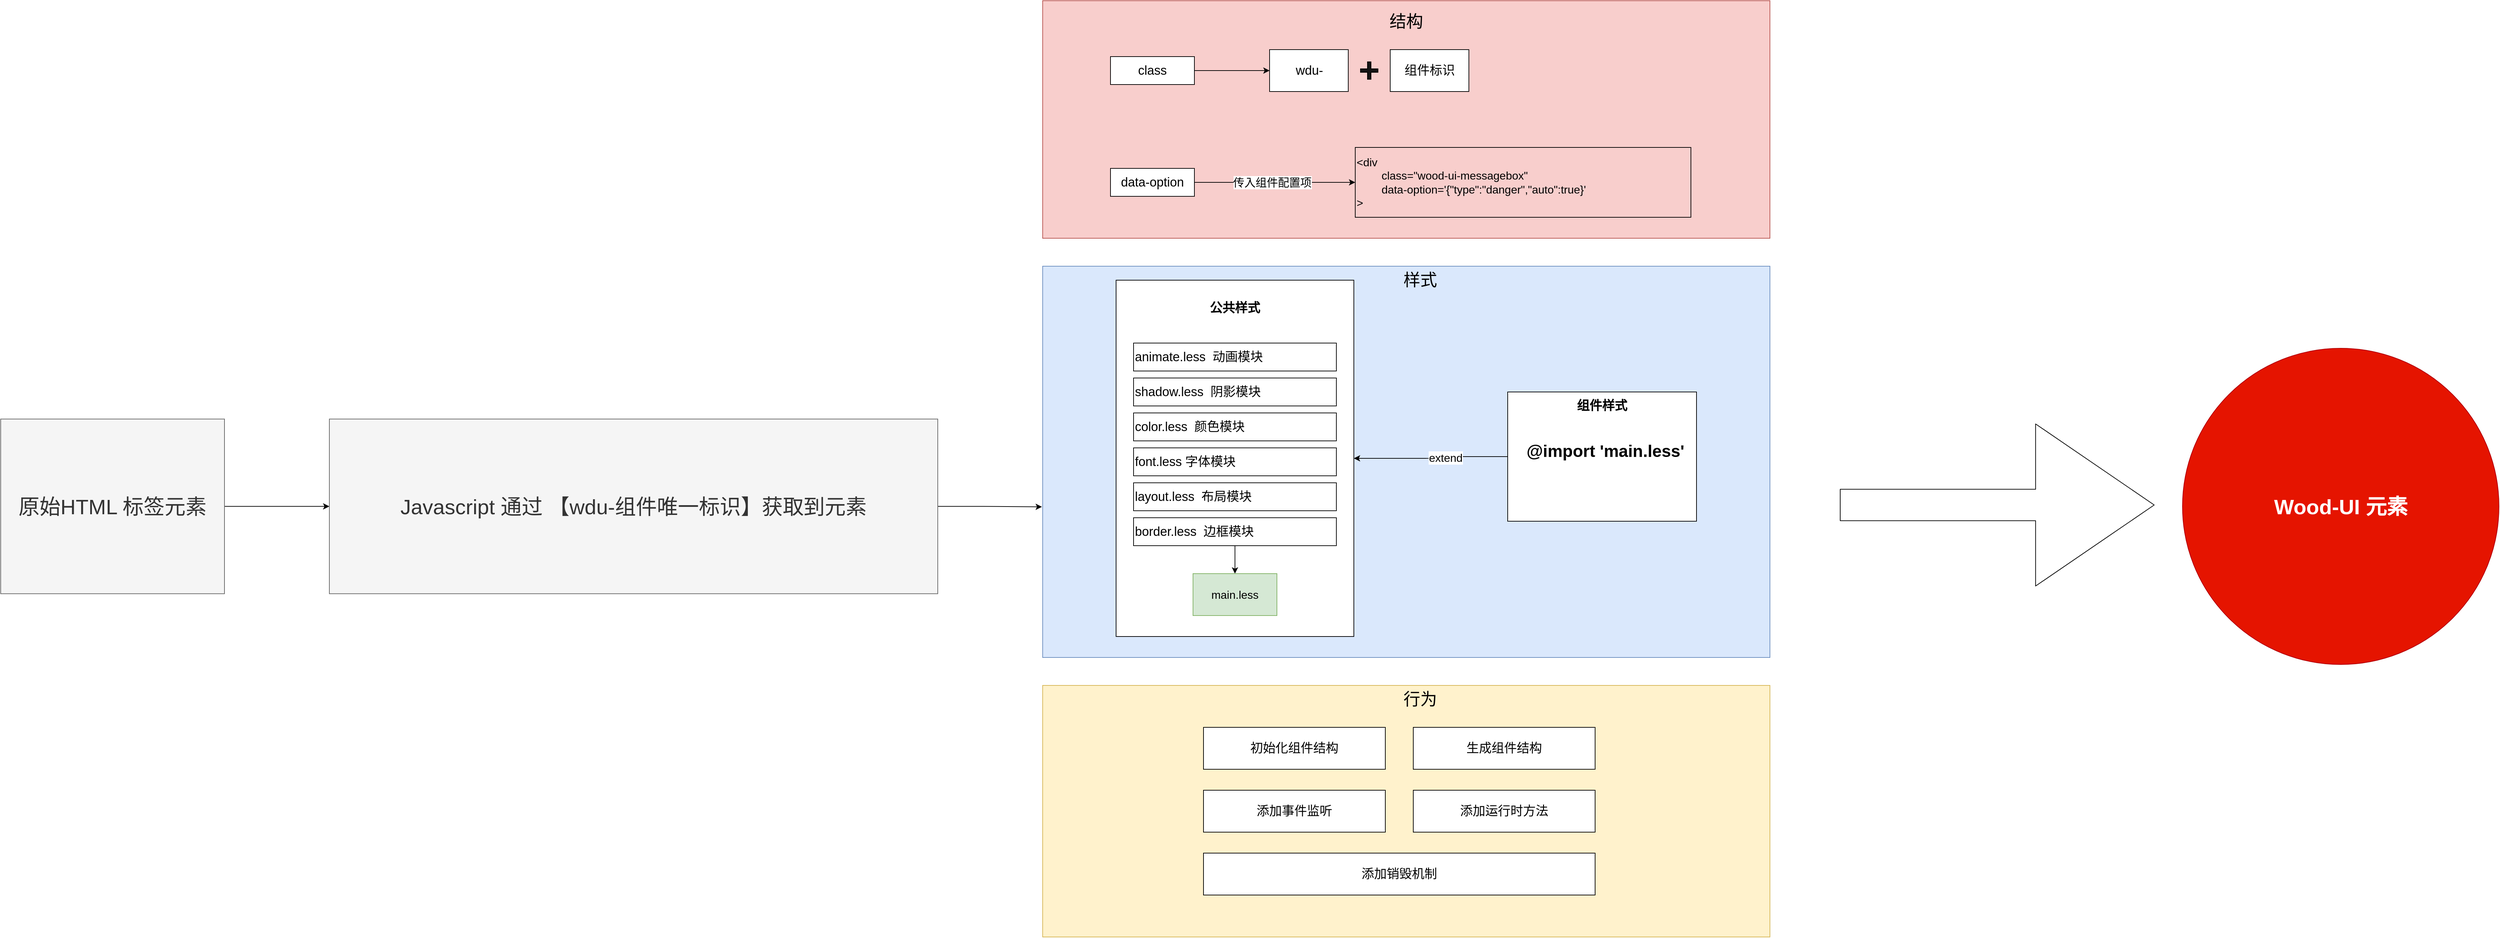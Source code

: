 <mxfile>
    <diagram id="778gtKRfv83UGZy7Tk4g" name="第 1 页">
        <mxGraphModel dx="2937" dy="2144" grid="1" gridSize="10" guides="1" tooltips="1" connect="1" arrows="1" fold="1" page="1" pageScale="1" pageWidth="827" pageHeight="1169" math="0" shadow="0">
            <root>
                <mxCell id="0"/>
                <mxCell id="1" parent="0"/>
                <mxCell id="2" value="" style="whiteSpace=wrap;html=1;fillColor=#f8cecc;strokeColor=#b85450;" parent="1" vertex="1">
                    <mxGeometry x="40" y="-60" width="1040" height="340" as="geometry"/>
                </mxCell>
                <mxCell id="80" style="edgeStyle=orthogonalEdgeStyle;orthogonalLoop=1;jettySize=auto;html=1;exitX=1;exitY=0.5;exitDx=0;exitDy=0;" parent="1" source="12" target="15" edge="1">
                    <mxGeometry relative="1" as="geometry"/>
                </mxCell>
                <mxCell id="81" value="&lt;font style=&quot;font-size: 16px&quot;&gt;传入组件配置项&lt;/font&gt;" style="edgeLabel;html=1;align=center;verticalAlign=middle;resizable=0;points=[];" parent="80" vertex="1" connectable="0">
                    <mxGeometry x="0.278" y="1" relative="1" as="geometry">
                        <mxPoint x="-36" y="1" as="offset"/>
                    </mxGeometry>
                </mxCell>
                <mxCell id="12" value="&lt;font style=&quot;font-size: 18px&quot;&gt;data-option&lt;/font&gt;" style="whiteSpace=wrap;html=1;" parent="1" vertex="1">
                    <mxGeometry x="137" y="180" width="120" height="40" as="geometry"/>
                </mxCell>
                <mxCell id="13" value="&lt;font style=&quot;font-size: 24px&quot;&gt;结构&lt;/font&gt;" style="text;html=1;strokeColor=none;fillColor=none;align=center;verticalAlign=middle;whiteSpace=wrap;" parent="1" vertex="1">
                    <mxGeometry x="500" y="-50" width="120" height="40" as="geometry"/>
                </mxCell>
                <mxCell id="15" value="&lt;div style=&quot;font-size: 16px&quot;&gt;&lt;font style=&quot;font-size: 16px&quot;&gt;&amp;lt;div&lt;/font&gt;&lt;/div&gt;&lt;div style=&quot;font-size: 16px&quot;&gt;&lt;font style=&quot;font-size: 16px&quot;&gt;&amp;nbsp; &amp;nbsp; &amp;nbsp; &amp;nbsp; class=&quot;wood-ui-messagebox&quot;&lt;/font&gt;&lt;/div&gt;&lt;div style=&quot;font-size: 16px&quot;&gt;&lt;font style=&quot;font-size: 16px&quot;&gt;&amp;nbsp; &amp;nbsp; &amp;nbsp; &amp;nbsp; data-option='{&quot;type&quot;:&quot;danger&quot;,&quot;auto&quot;:true}'&lt;/font&gt;&lt;/div&gt;&lt;div style=&quot;font-size: 16px&quot;&gt;&lt;font style=&quot;font-size: 16px&quot;&gt;&amp;gt;&lt;/font&gt;&lt;/div&gt;" style="text;html=1;align=left;verticalAlign=middle;whiteSpace=wrap;strokeColor=#000000;" parent="1" vertex="1">
                    <mxGeometry x="487" y="150" width="480" height="100" as="geometry"/>
                </mxCell>
                <mxCell id="16" value="" style="whiteSpace=wrap;html=1;fillColor=#dae8fc;strokeColor=#6c8ebf;" parent="1" vertex="1">
                    <mxGeometry x="40" y="320" width="1040" height="560" as="geometry"/>
                </mxCell>
                <mxCell id="18" value="&lt;span style=&quot;font-size: 24px&quot;&gt;样式&lt;/span&gt;" style="text;html=1;strokeColor=none;fillColor=none;align=center;verticalAlign=middle;whiteSpace=wrap;" parent="1" vertex="1">
                    <mxGeometry x="520" y="320" width="120" height="40" as="geometry"/>
                </mxCell>
                <mxCell id="25" value="" style="whiteSpace=wrap;html=1;" parent="1" vertex="1">
                    <mxGeometry x="145" y="340" width="340" height="510" as="geometry"/>
                </mxCell>
                <mxCell id="26" value="&lt;span style=&quot;font-size: 18px&quot;&gt;animate.less&amp;nbsp; 动画模块&lt;/span&gt;" style="whiteSpace=wrap;html=1;align=left;" parent="1" vertex="1">
                    <mxGeometry x="170" y="430" width="290" height="40" as="geometry"/>
                </mxCell>
                <mxCell id="27" value="&lt;span style=&quot;font-size: 18px&quot;&gt;shadow.less&amp;nbsp; 阴影模块&lt;/span&gt;" style="whiteSpace=wrap;html=1;align=left;" parent="1" vertex="1">
                    <mxGeometry x="170" y="480" width="290" height="40" as="geometry"/>
                </mxCell>
                <mxCell id="28" value="&lt;span style=&quot;font-size: 18px&quot;&gt;color.less&amp;nbsp; 颜色模块&lt;/span&gt;" style="whiteSpace=wrap;html=1;align=left;" parent="1" vertex="1">
                    <mxGeometry x="170" y="530" width="290" height="40" as="geometry"/>
                </mxCell>
                <mxCell id="29" value="&lt;span style=&quot;font-size: 18px&quot;&gt;font.less 字体模块&lt;/span&gt;" style="whiteSpace=wrap;html=1;align=left;" parent="1" vertex="1">
                    <mxGeometry x="170" y="580" width="290" height="40" as="geometry"/>
                </mxCell>
                <mxCell id="30" value="&lt;span style=&quot;font-size: 18px&quot;&gt;layout.less&amp;nbsp; 布局模块&lt;/span&gt;" style="whiteSpace=wrap;html=1;align=left;" parent="1" vertex="1">
                    <mxGeometry x="170" y="630" width="290" height="40" as="geometry"/>
                </mxCell>
                <mxCell id="39" style="edgeStyle=orthogonalEdgeStyle;orthogonalLoop=1;jettySize=auto;html=1;exitX=0.5;exitY=1;exitDx=0;exitDy=0;entryX=0.5;entryY=0;entryDx=0;entryDy=0;" parent="1" source="31" target="38" edge="1">
                    <mxGeometry relative="1" as="geometry"/>
                </mxCell>
                <mxCell id="31" value="&lt;span style=&quot;font-size: 18px&quot;&gt;border.less&amp;nbsp; 边框模块&lt;/span&gt;" style="whiteSpace=wrap;html=1;align=left;" parent="1" vertex="1">
                    <mxGeometry x="170" y="680" width="290" height="40" as="geometry"/>
                </mxCell>
                <mxCell id="32" value="&lt;font style=&quot;font-size: 18px&quot;&gt;&lt;b&gt;公共样式&lt;/b&gt;&lt;/font&gt;" style="text;html=1;strokeColor=none;fillColor=none;align=center;verticalAlign=middle;whiteSpace=wrap;" parent="1" vertex="1">
                    <mxGeometry x="270" y="360" width="90" height="40" as="geometry"/>
                </mxCell>
                <mxCell id="34" style="edgeStyle=orthogonalEdgeStyle;orthogonalLoop=1;jettySize=auto;html=1;exitX=0;exitY=0.5;exitDx=0;exitDy=0;entryX=1;entryY=0.5;entryDx=0;entryDy=0;" parent="1" source="33" target="25" edge="1">
                    <mxGeometry relative="1" as="geometry"/>
                </mxCell>
                <mxCell id="36" value="&lt;font style=&quot;font-size: 16px&quot;&gt;extend&lt;/font&gt;" style="edgeLabel;html=1;align=center;verticalAlign=middle;resizable=0;points=[];" parent="34" vertex="1" connectable="0">
                    <mxGeometry x="-0.195" y="1" relative="1" as="geometry">
                        <mxPoint as="offset"/>
                    </mxGeometry>
                </mxCell>
                <mxCell id="33" value="" style="whiteSpace=wrap;html=1;" parent="1" vertex="1">
                    <mxGeometry x="705" y="500" width="270" height="185" as="geometry"/>
                </mxCell>
                <mxCell id="35" value="&lt;font style=&quot;font-size: 18px&quot;&gt;&lt;b&gt;组件样式&lt;/b&gt;&lt;/font&gt;" style="text;html=1;strokeColor=none;fillColor=none;align=center;verticalAlign=middle;whiteSpace=wrap;" parent="1" vertex="1">
                    <mxGeometry x="795" y="500" width="90" height="40" as="geometry"/>
                </mxCell>
                <mxCell id="37" value="&lt;h1&gt;@import 'main.less'&lt;/h1&gt;" style="text;html=1;strokeColor=none;fillColor=none;spacing=5;spacingTop=-20;whiteSpace=wrap;overflow=hidden;" parent="1" vertex="1">
                    <mxGeometry x="727" y="565" width="240" height="55" as="geometry"/>
                </mxCell>
                <mxCell id="38" value="&lt;font style=&quot;font-size: 16px&quot;&gt;main.less&lt;/font&gt;" style="whiteSpace=wrap;html=1;fillColor=#d5e8d4;strokeColor=#82b366;" parent="1" vertex="1">
                    <mxGeometry x="255" y="760" width="120" height="60" as="geometry"/>
                </mxCell>
                <mxCell id="78" style="edgeStyle=orthogonalEdgeStyle;orthogonalLoop=1;jettySize=auto;html=1;exitX=1;exitY=0.5;exitDx=0;exitDy=0;" parent="1" source="62" target="68" edge="1">
                    <mxGeometry relative="1" as="geometry"/>
                </mxCell>
                <mxCell id="62" value="&lt;font style=&quot;font-size: 30px&quot;&gt;原始HTML 标签元素&lt;/font&gt;" style="whiteSpace=wrap;html=1;fillColor=#f5f5f5;strokeColor=#666666;fontColor=#333333;" parent="1" vertex="1">
                    <mxGeometry x="-1450" y="538.75" width="320" height="250" as="geometry"/>
                </mxCell>
                <mxCell id="63" value="" style="whiteSpace=wrap;html=1;fillColor=#fff2cc;strokeColor=#d6b656;" parent="1" vertex="1">
                    <mxGeometry x="40" y="920" width="1040" height="360" as="geometry"/>
                </mxCell>
                <mxCell id="64" value="&lt;font style=&quot;font-size: 18px&quot;&gt;初始化组件结构&lt;/font&gt;" style="whiteSpace=wrap;html=1;" parent="1" vertex="1">
                    <mxGeometry x="270" y="980" width="260" height="60" as="geometry"/>
                </mxCell>
                <mxCell id="65" value="&lt;font style=&quot;font-size: 24px&quot;&gt;行为&lt;/font&gt;" style="text;html=1;strokeColor=none;fillColor=none;align=center;verticalAlign=middle;whiteSpace=wrap;" parent="1" vertex="1">
                    <mxGeometry x="520" y="920" width="120" height="40" as="geometry"/>
                </mxCell>
                <mxCell id="79" style="edgeStyle=orthogonalEdgeStyle;orthogonalLoop=1;jettySize=auto;html=1;exitX=1;exitY=0.5;exitDx=0;exitDy=0;entryX=-0.001;entryY=0.615;entryDx=0;entryDy=0;entryPerimeter=0;" parent="1" source="68" target="16" edge="1">
                    <mxGeometry relative="1" as="geometry"/>
                </mxCell>
                <mxCell id="68" value="&lt;font style=&quot;font-size: 30px&quot;&gt;Javascript 通过 【wdu-组件唯一标识】获取到元素&lt;/font&gt;" style="whiteSpace=wrap;html=1;fillColor=#f5f5f5;strokeColor=#666666;fontColor=#333333;" parent="1" vertex="1">
                    <mxGeometry x="-980" y="538.75" width="870" height="250" as="geometry"/>
                </mxCell>
                <mxCell id="69" value="" style="shape=flexArrow;endArrow=classic;html=1;width=45;endSize=56.2;endWidth=186;" parent="1" edge="1">
                    <mxGeometry width="50" height="50" relative="1" as="geometry">
                        <mxPoint x="1180" y="661.75" as="sourcePoint"/>
                        <mxPoint x="1630" y="661.75" as="targetPoint"/>
                    </mxGeometry>
                </mxCell>
                <mxCell id="71" value="&lt;span&gt;&lt;font style=&quot;font-size: 30px&quot;&gt;&lt;b&gt;Wood-UI 元素&lt;/b&gt;&lt;/font&gt;&lt;/span&gt;" style="ellipse;whiteSpace=wrap;html=1;aspect=fixed;fillColor=#e51400;strokeColor=#B20000;fontColor=#ffffff;" parent="1" vertex="1">
                    <mxGeometry x="1670" y="437.5" width="452.5" height="452.5" as="geometry"/>
                </mxCell>
                <mxCell id="74" value="&lt;font style=&quot;font-size: 18px&quot;&gt;生成组件结构&lt;/font&gt;" style="whiteSpace=wrap;html=1;" parent="1" vertex="1">
                    <mxGeometry x="570" y="980" width="260" height="60" as="geometry"/>
                </mxCell>
                <mxCell id="75" value="&lt;font style=&quot;font-size: 18px&quot;&gt;添加事件监听&lt;/font&gt;" style="whiteSpace=wrap;html=1;" parent="1" vertex="1">
                    <mxGeometry x="270" y="1070" width="260" height="60" as="geometry"/>
                </mxCell>
                <mxCell id="76" value="&lt;font style=&quot;font-size: 18px&quot;&gt;添加销毁机制&lt;/font&gt;" style="whiteSpace=wrap;html=1;" parent="1" vertex="1">
                    <mxGeometry x="270" y="1160" width="560" height="60" as="geometry"/>
                </mxCell>
                <mxCell id="77" value="&lt;span style=&quot;font-size: 18px&quot;&gt;添加运行时方法&lt;/span&gt;" style="whiteSpace=wrap;html=1;" parent="1" vertex="1">
                    <mxGeometry x="570" y="1070" width="260" height="60" as="geometry"/>
                </mxCell>
                <mxCell id="91" style="edgeStyle=orthogonalEdgeStyle;orthogonalLoop=1;jettySize=auto;html=1;exitX=1;exitY=0.5;exitDx=0;exitDy=0;" parent="1" source="82" target="87" edge="1">
                    <mxGeometry relative="1" as="geometry"/>
                </mxCell>
                <mxCell id="82" value="&lt;font style=&quot;font-size: 18px&quot;&gt;class&lt;/font&gt;" style="whiteSpace=wrap;html=1;" parent="1" vertex="1">
                    <mxGeometry x="137" y="20" width="120" height="40" as="geometry"/>
                </mxCell>
                <mxCell id="87" value="&lt;font style=&quot;font-size: 18px&quot;&gt;wdu-&lt;/font&gt;" style="whiteSpace=wrap;html=1;" parent="1" vertex="1">
                    <mxGeometry x="364.5" y="10" width="112.5" height="60" as="geometry"/>
                </mxCell>
                <mxCell id="88" value="" style="shape=cross;whiteSpace=wrap;html=1;fillColor=#141414;" parent="1" vertex="1">
                    <mxGeometry x="494.5" y="27.5" width="25" height="25" as="geometry"/>
                </mxCell>
                <mxCell id="90" value="&lt;span style=&quot;font-size: 18px&quot;&gt;组件标识&lt;/span&gt;" style="whiteSpace=wrap;html=1;" parent="1" vertex="1">
                    <mxGeometry x="537" y="10" width="112.5" height="60" as="geometry"/>
                </mxCell>
            </root>
        </mxGraphModel>
    </diagram>
</mxfile>
